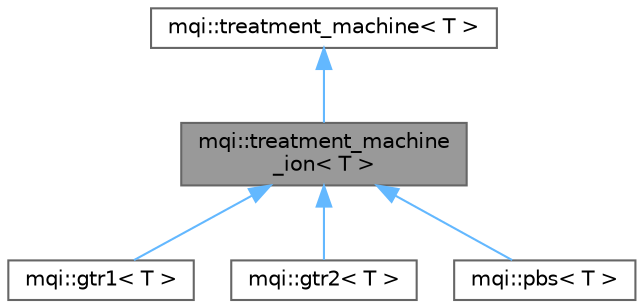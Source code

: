 digraph "mqi::treatment_machine_ion&lt; T &gt;"
{
 // LATEX_PDF_SIZE
  bgcolor="transparent";
  edge [fontname=Helvetica,fontsize=10,labelfontname=Helvetica,labelfontsize=10];
  node [fontname=Helvetica,fontsize=10,shape=box,height=0.2,width=0.4];
  Node1 [id="Node000001",label="mqi::treatment_machine\l_ion\< T \>",height=0.2,width=0.4,color="gray40", fillcolor="grey60", style="filled", fontcolor="black",tooltip="A class representing a particle therapy system, inheriting from treatment_machine."];
  Node2 -> Node1 [id="edge1_Node000001_Node000002",dir="back",color="steelblue1",style="solid",tooltip=" "];
  Node2 [id="Node000002",label="mqi::treatment_machine\< T \>",height=0.2,width=0.4,color="gray40", fillcolor="white", style="filled",URL="$classmqi_1_1treatment__machine.html",tooltip="An abstract base class for all types of radiotherapy treatment machines (RT and ION)."];
  Node1 -> Node3 [id="edge2_Node000001_Node000003",dir="back",color="steelblue1",style="solid",tooltip=" "];
  Node3 [id="Node000003",label="mqi::gtr1\< T \>",height=0.2,width=0.4,color="gray40", fillcolor="white", style="filled",URL="$classmqi_1_1gtr1.html",tooltip="Represents the beam model for the Sumitomo IMPT machine (Gantry 1) at Samsung Medical Center (SMC)."];
  Node1 -> Node4 [id="edge3_Node000001_Node000004",dir="back",color="steelblue1",style="solid",tooltip=" "];
  Node4 [id="Node000004",label="mqi::gtr2\< T \>",height=0.2,width=0.4,color="gray40", fillcolor="white", style="filled",URL="$classmqi_1_1gtr2.html",tooltip="Represents the beam model for the Sumitomo IMPT machine (Gantry 2) at Samsung Medical Center (SMC)."];
  Node1 -> Node5 [id="edge4_Node000001_Node000005",dir="back",color="steelblue1",style="solid",tooltip=" "];
  Node5 [id="Node000005",label="mqi::pbs\< T \>",height=0.2,width=0.4,color="gray40", fillcolor="white", style="filled",URL="$classmqi_1_1pbs.html",tooltip="A generic Pencil Beam Scanning (PBS) treatment machine model."];
}
